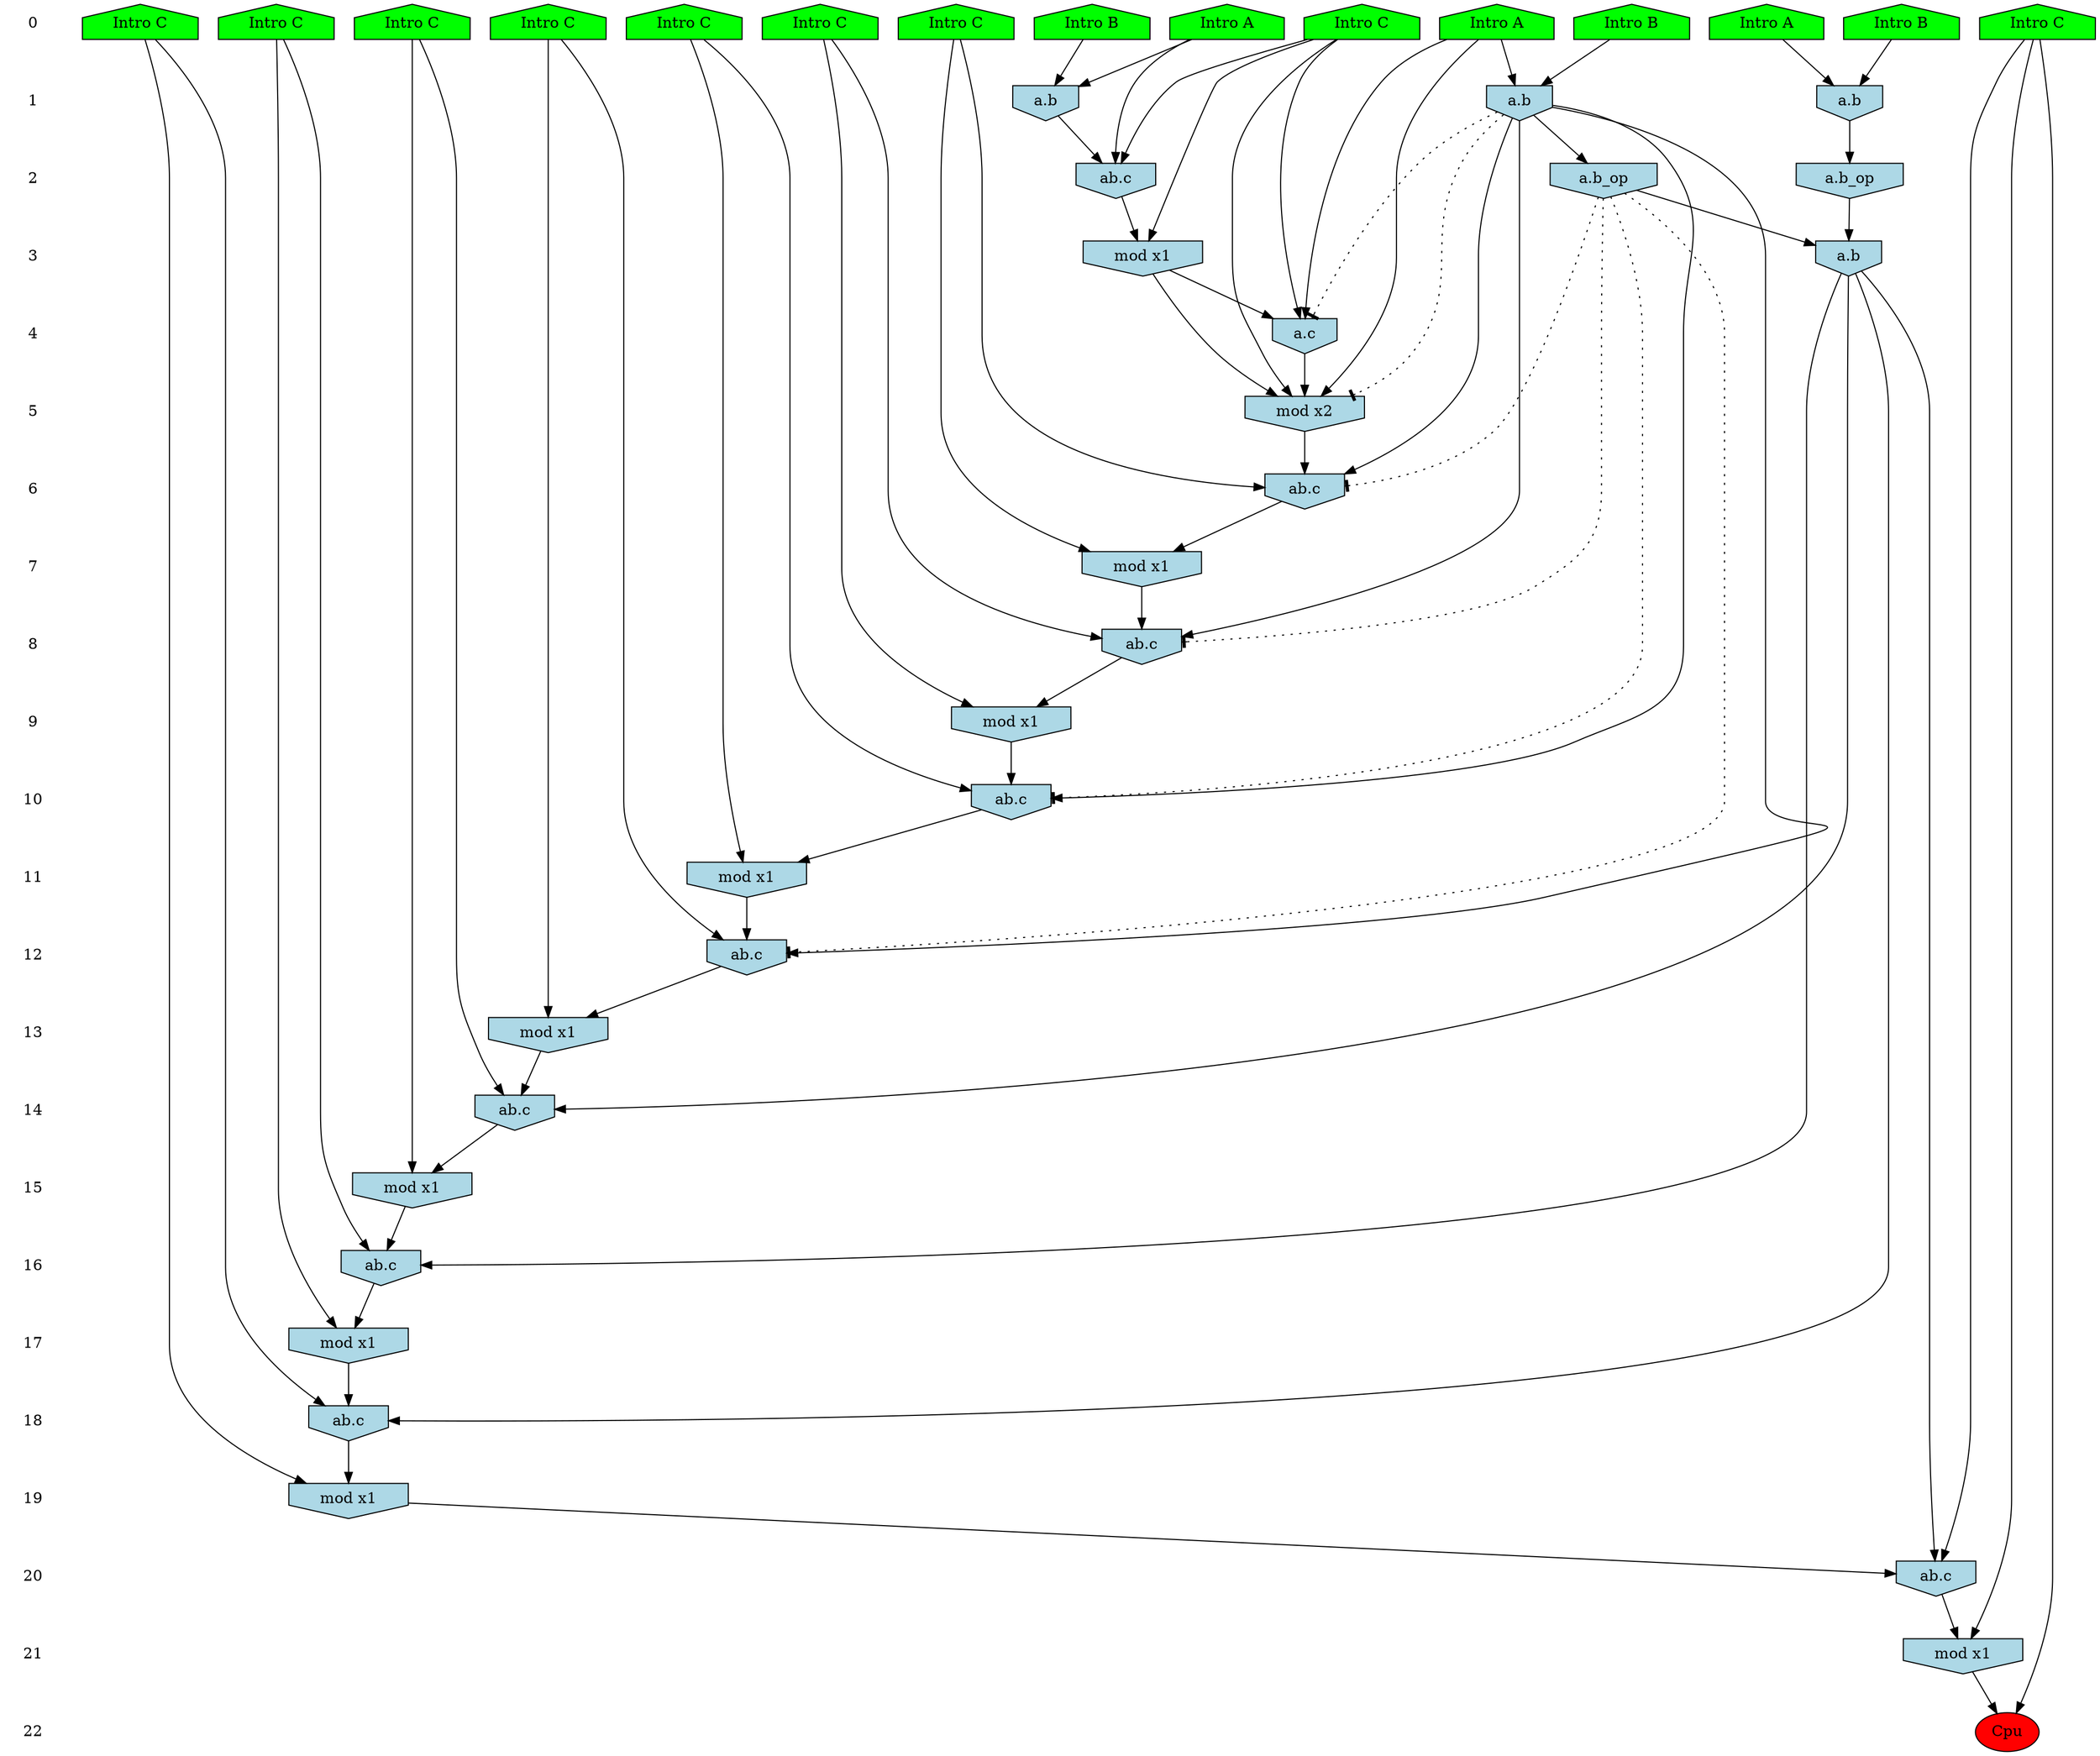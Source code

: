 /* Compression of 1 causal flows obtained in average at 2.099016E+01 t.u */
/* Compressed causal flows were: [3946] */
digraph G{
 ranksep=.5 ; 
{ rank = same ; "0" [shape=plaintext] ; node_1 [label ="Intro A", shape=house, style=filled, fillcolor=green] ;
node_2 [label ="Intro A", shape=house, style=filled, fillcolor=green] ;
node_3 [label ="Intro B", shape=house, style=filled, fillcolor=green] ;
node_4 [label ="Intro B", shape=house, style=filled, fillcolor=green] ;
node_5 [label ="Intro A", shape=house, style=filled, fillcolor=green] ;
node_6 [label ="Intro B", shape=house, style=filled, fillcolor=green] ;
node_7 [label ="Intro C", shape=house, style=filled, fillcolor=green] ;
node_8 [label ="Intro C", shape=house, style=filled, fillcolor=green] ;
node_9 [label ="Intro C", shape=house, style=filled, fillcolor=green] ;
node_10 [label ="Intro C", shape=house, style=filled, fillcolor=green] ;
node_11 [label ="Intro C", shape=house, style=filled, fillcolor=green] ;
node_12 [label ="Intro C", shape=house, style=filled, fillcolor=green] ;
node_13 [label ="Intro C", shape=house, style=filled, fillcolor=green] ;
node_14 [label ="Intro C", shape=house, style=filled, fillcolor=green] ;
node_15 [label ="Intro C", shape=house, style=filled, fillcolor=green] ;
}
{ rank = same ; "1" [shape=plaintext] ; node_16 [label="a.b", shape=invhouse, style=filled, fillcolor = lightblue] ;
node_21 [label="a.b", shape=invhouse, style=filled, fillcolor = lightblue] ;
node_26 [label="a.b", shape=invhouse, style=filled, fillcolor = lightblue] ;
}
{ rank = same ; "2" [shape=plaintext] ; node_17 [label="ab.c", shape=invhouse, style=filled, fillcolor = lightblue] ;
node_31 [label="a.b_op", shape=invhouse, style=filled, fillcolor = lightblue] ;
node_32 [label="a.b_op", shape=invhouse, style=filled, fillcolor = lightblue] ;
}
{ rank = same ; "3" [shape=plaintext] ; node_18 [label="mod x1", shape=invhouse, style=filled, fillcolor = lightblue] ;
node_33 [label="a.b", shape=invhouse, style=filled, fillcolor = lightblue] ;
}
{ rank = same ; "4" [shape=plaintext] ; node_19 [label="a.c", shape=invhouse, style=filled, fillcolor = lightblue] ;
}
{ rank = same ; "5" [shape=plaintext] ; node_20 [label="mod x2", shape=invhouse, style=filled, fillcolor = lightblue] ;
}
{ rank = same ; "6" [shape=plaintext] ; node_22 [label="ab.c", shape=invhouse, style=filled, fillcolor = lightblue] ;
}
{ rank = same ; "7" [shape=plaintext] ; node_23 [label="mod x1", shape=invhouse, style=filled, fillcolor = lightblue] ;
}
{ rank = same ; "8" [shape=plaintext] ; node_24 [label="ab.c", shape=invhouse, style=filled, fillcolor = lightblue] ;
}
{ rank = same ; "9" [shape=plaintext] ; node_25 [label="mod x1", shape=invhouse, style=filled, fillcolor = lightblue] ;
}
{ rank = same ; "10" [shape=plaintext] ; node_27 [label="ab.c", shape=invhouse, style=filled, fillcolor = lightblue] ;
}
{ rank = same ; "11" [shape=plaintext] ; node_28 [label="mod x1", shape=invhouse, style=filled, fillcolor = lightblue] ;
}
{ rank = same ; "12" [shape=plaintext] ; node_29 [label="ab.c", shape=invhouse, style=filled, fillcolor = lightblue] ;
}
{ rank = same ; "13" [shape=plaintext] ; node_30 [label="mod x1", shape=invhouse, style=filled, fillcolor = lightblue] ;
}
{ rank = same ; "14" [shape=plaintext] ; node_34 [label="ab.c", shape=invhouse, style=filled, fillcolor = lightblue] ;
}
{ rank = same ; "15" [shape=plaintext] ; node_35 [label="mod x1", shape=invhouse, style=filled, fillcolor = lightblue] ;
}
{ rank = same ; "16" [shape=plaintext] ; node_36 [label="ab.c", shape=invhouse, style=filled, fillcolor = lightblue] ;
}
{ rank = same ; "17" [shape=plaintext] ; node_37 [label="mod x1", shape=invhouse, style=filled, fillcolor = lightblue] ;
}
{ rank = same ; "18" [shape=plaintext] ; node_38 [label="ab.c", shape=invhouse, style=filled, fillcolor = lightblue] ;
}
{ rank = same ; "19" [shape=plaintext] ; node_39 [label="mod x1", shape=invhouse, style=filled, fillcolor = lightblue] ;
}
{ rank = same ; "20" [shape=plaintext] ; node_40 [label="ab.c", shape=invhouse, style=filled, fillcolor = lightblue] ;
}
{ rank = same ; "21" [shape=plaintext] ; node_41 [label="mod x1", shape=invhouse, style=filled, fillcolor = lightblue] ;
}
{ rank = same ; "22" [shape=plaintext] ; node_42 [label ="Cpu", style=filled, fillcolor=red] ;
}
"0" -> "1" [style="invis"]; 
"1" -> "2" [style="invis"]; 
"2" -> "3" [style="invis"]; 
"3" -> "4" [style="invis"]; 
"4" -> "5" [style="invis"]; 
"5" -> "6" [style="invis"]; 
"6" -> "7" [style="invis"]; 
"7" -> "8" [style="invis"]; 
"8" -> "9" [style="invis"]; 
"9" -> "10" [style="invis"]; 
"10" -> "11" [style="invis"]; 
"11" -> "12" [style="invis"]; 
"12" -> "13" [style="invis"]; 
"13" -> "14" [style="invis"]; 
"14" -> "15" [style="invis"]; 
"15" -> "16" [style="invis"]; 
"16" -> "17" [style="invis"]; 
"17" -> "18" [style="invis"]; 
"18" -> "19" [style="invis"]; 
"19" -> "20" [style="invis"]; 
"20" -> "21" [style="invis"]; 
"21" -> "22" [style="invis"]; 
node_1 -> node_16
node_3 -> node_16
node_1 -> node_17
node_13 -> node_17
node_16 -> node_17
node_13 -> node_18
node_17 -> node_18
node_5 -> node_19
node_13 -> node_19
node_18 -> node_19
node_5 -> node_20
node_13 -> node_20
node_18 -> node_20
node_19 -> node_20
node_4 -> node_21
node_5 -> node_21
node_8 -> node_22
node_20 -> node_22
node_21 -> node_22
node_8 -> node_23
node_22 -> node_23
node_10 -> node_24
node_21 -> node_24
node_23 -> node_24
node_10 -> node_25
node_24 -> node_25
node_2 -> node_26
node_6 -> node_26
node_12 -> node_27
node_21 -> node_27
node_25 -> node_27
node_12 -> node_28
node_27 -> node_28
node_9 -> node_29
node_21 -> node_29
node_28 -> node_29
node_9 -> node_30
node_29 -> node_30
node_21 -> node_31
node_26 -> node_32
node_31 -> node_33
node_32 -> node_33
node_11 -> node_34
node_30 -> node_34
node_33 -> node_34
node_11 -> node_35
node_34 -> node_35
node_14 -> node_36
node_33 -> node_36
node_35 -> node_36
node_14 -> node_37
node_36 -> node_37
node_15 -> node_38
node_33 -> node_38
node_37 -> node_38
node_15 -> node_39
node_38 -> node_39
node_7 -> node_40
node_33 -> node_40
node_39 -> node_40
node_7 -> node_41
node_40 -> node_41
node_7 -> node_42
node_41 -> node_42
node_21 -> node_20 [style=dotted, arrowhead = tee] 
node_21 -> node_19 [style=dotted, arrowhead = tee] 
node_31 -> node_29 [style=dotted, arrowhead = tee] 
node_31 -> node_27 [style=dotted, arrowhead = tee] 
node_31 -> node_24 [style=dotted, arrowhead = tee] 
node_31 -> node_22 [style=dotted, arrowhead = tee] 
}
/*
 Dot generation time: 0.000200
*/
